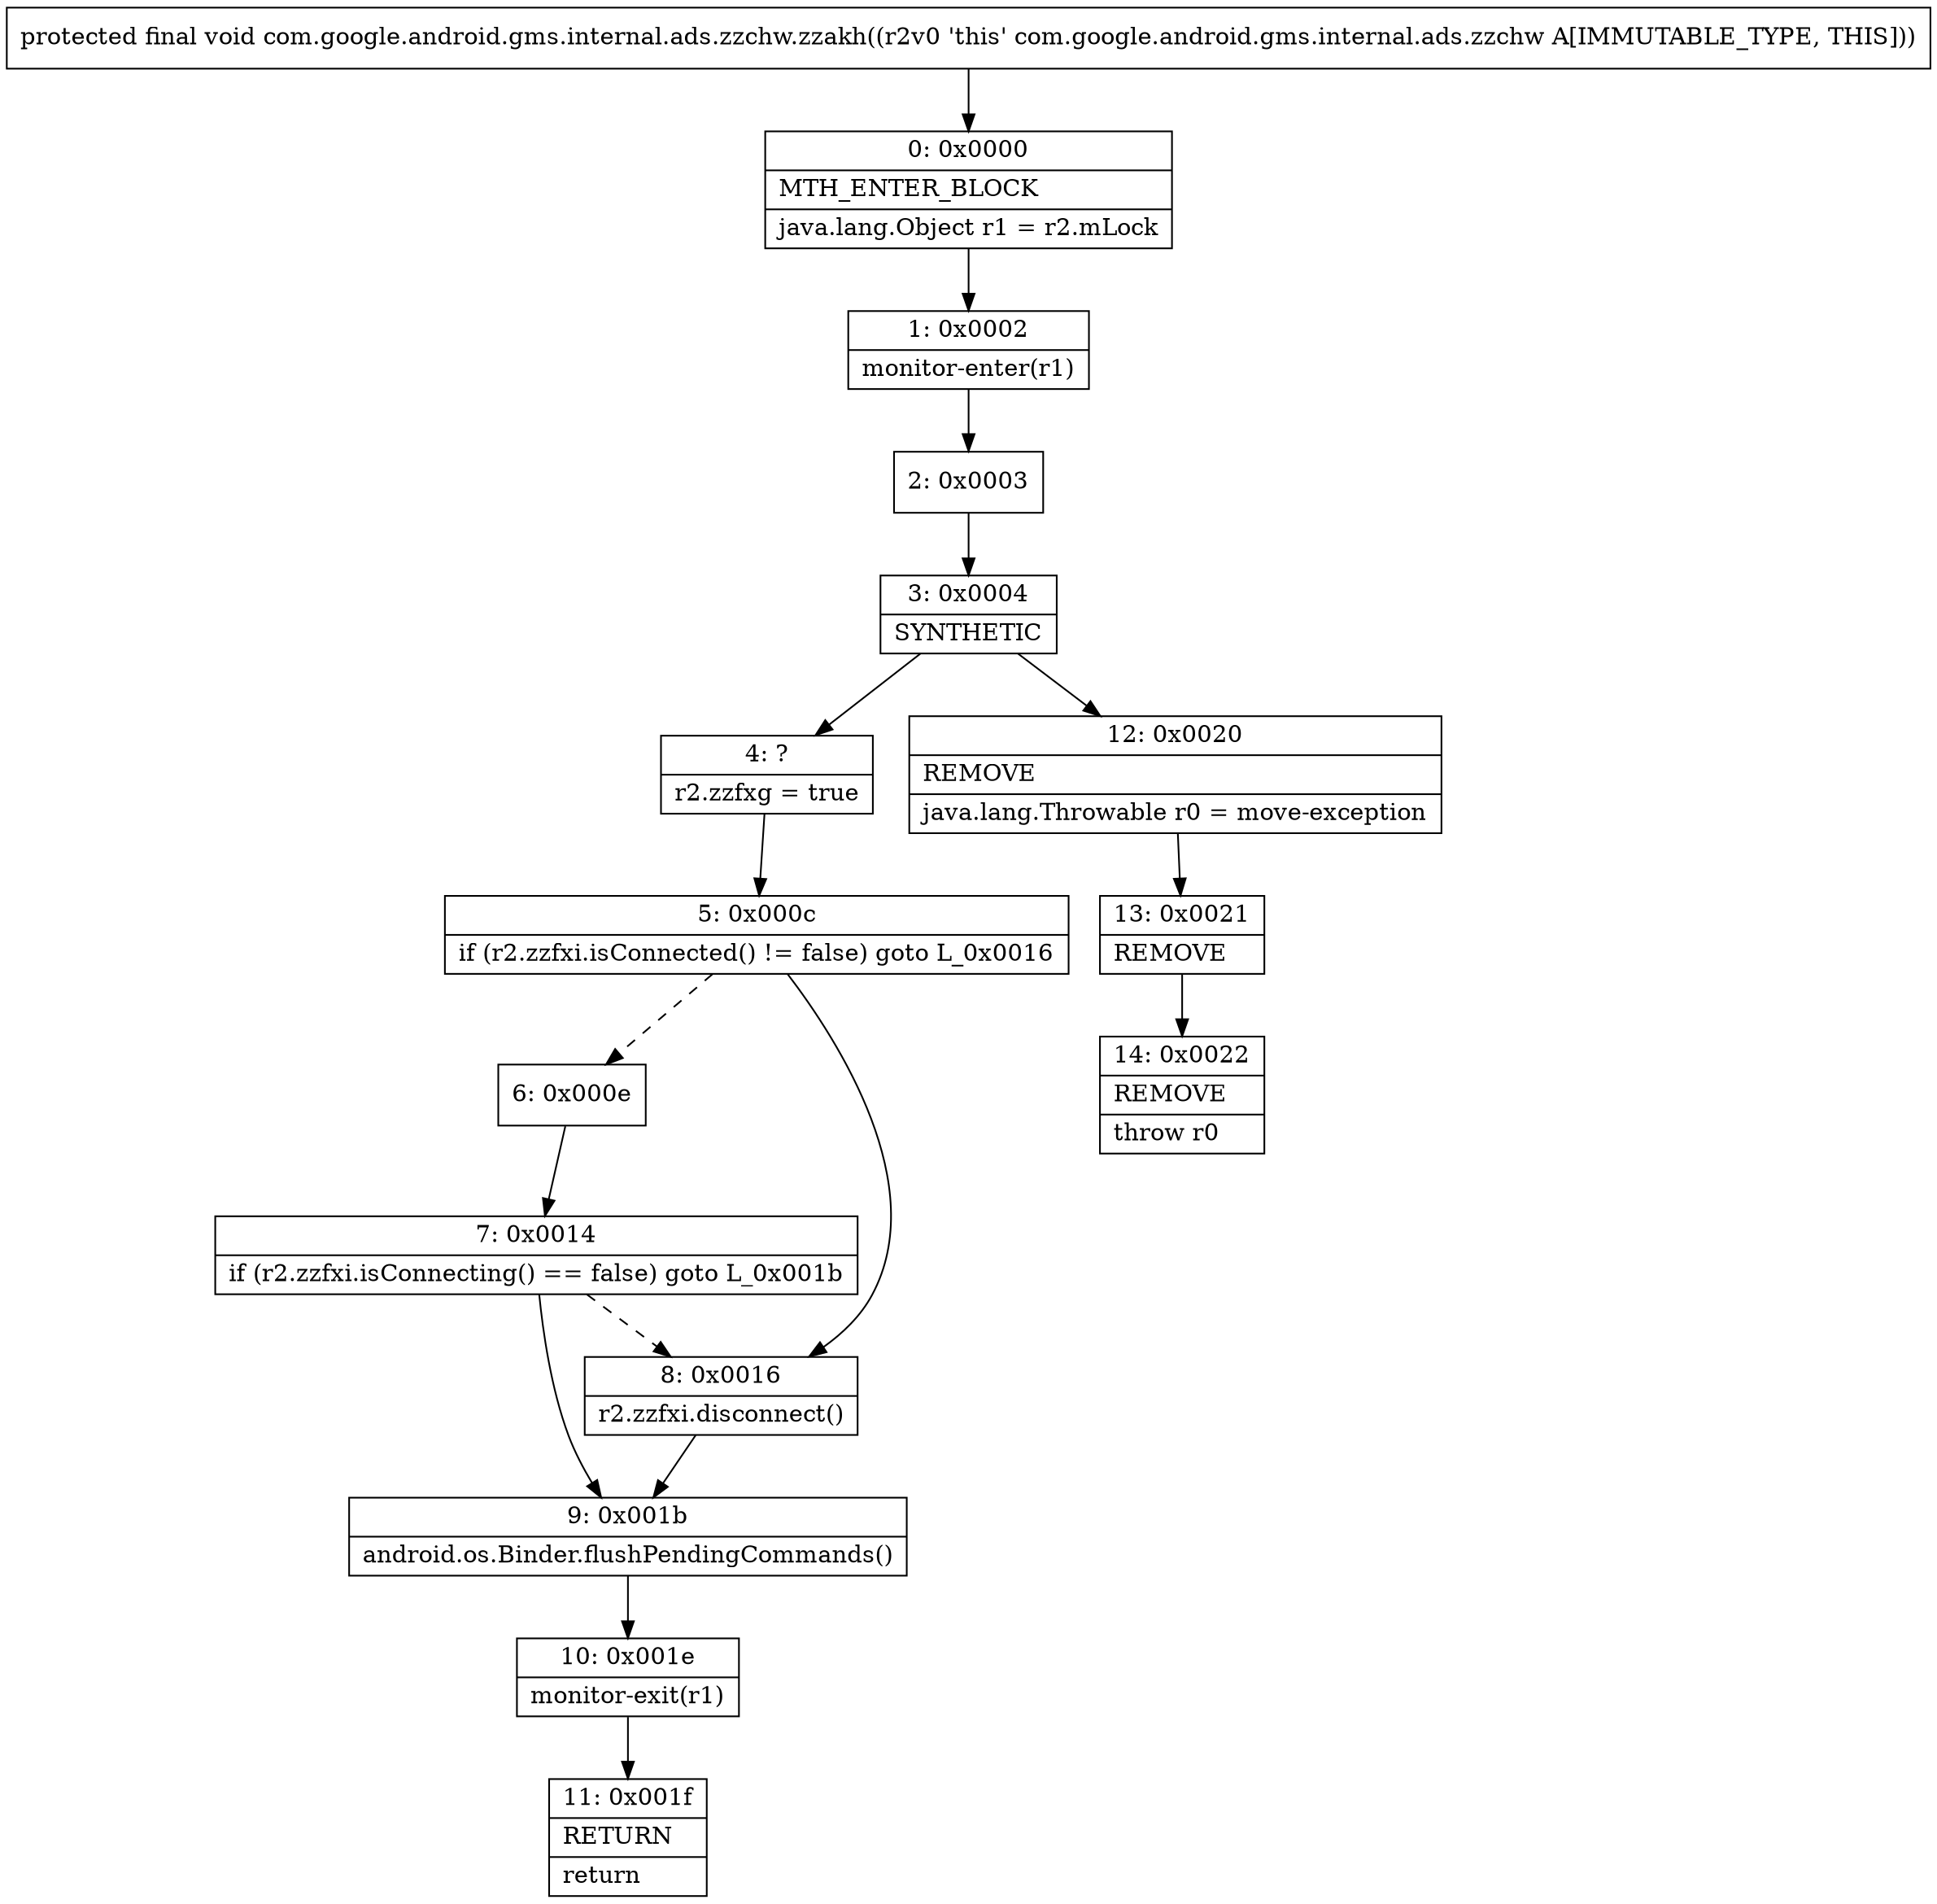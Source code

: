 digraph "CFG forcom.google.android.gms.internal.ads.zzchw.zzakh()V" {
Node_0 [shape=record,label="{0\:\ 0x0000|MTH_ENTER_BLOCK\l|java.lang.Object r1 = r2.mLock\l}"];
Node_1 [shape=record,label="{1\:\ 0x0002|monitor\-enter(r1)\l}"];
Node_2 [shape=record,label="{2\:\ 0x0003}"];
Node_3 [shape=record,label="{3\:\ 0x0004|SYNTHETIC\l}"];
Node_4 [shape=record,label="{4\:\ ?|r2.zzfxg = true\l}"];
Node_5 [shape=record,label="{5\:\ 0x000c|if (r2.zzfxi.isConnected() != false) goto L_0x0016\l}"];
Node_6 [shape=record,label="{6\:\ 0x000e}"];
Node_7 [shape=record,label="{7\:\ 0x0014|if (r2.zzfxi.isConnecting() == false) goto L_0x001b\l}"];
Node_8 [shape=record,label="{8\:\ 0x0016|r2.zzfxi.disconnect()\l}"];
Node_9 [shape=record,label="{9\:\ 0x001b|android.os.Binder.flushPendingCommands()\l}"];
Node_10 [shape=record,label="{10\:\ 0x001e|monitor\-exit(r1)\l}"];
Node_11 [shape=record,label="{11\:\ 0x001f|RETURN\l|return\l}"];
Node_12 [shape=record,label="{12\:\ 0x0020|REMOVE\l|java.lang.Throwable r0 = move\-exception\l}"];
Node_13 [shape=record,label="{13\:\ 0x0021|REMOVE\l}"];
Node_14 [shape=record,label="{14\:\ 0x0022|REMOVE\l|throw r0\l}"];
MethodNode[shape=record,label="{protected final void com.google.android.gms.internal.ads.zzchw.zzakh((r2v0 'this' com.google.android.gms.internal.ads.zzchw A[IMMUTABLE_TYPE, THIS])) }"];
MethodNode -> Node_0;
Node_0 -> Node_1;
Node_1 -> Node_2;
Node_2 -> Node_3;
Node_3 -> Node_4;
Node_3 -> Node_12;
Node_4 -> Node_5;
Node_5 -> Node_6[style=dashed];
Node_5 -> Node_8;
Node_6 -> Node_7;
Node_7 -> Node_8[style=dashed];
Node_7 -> Node_9;
Node_8 -> Node_9;
Node_9 -> Node_10;
Node_10 -> Node_11;
Node_12 -> Node_13;
Node_13 -> Node_14;
}

